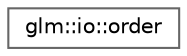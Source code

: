 digraph "Graphical Class Hierarchy"
{
 // LATEX_PDF_SIZE
  bgcolor="transparent";
  edge [fontname=Helvetica,fontsize=10,labelfontname=Helvetica,labelfontsize=10];
  node [fontname=Helvetica,fontsize=10,shape=box,height=0.2,width=0.4];
  rankdir="LR";
  Node0 [id="Node000000",label="glm::io::order",height=0.2,width=0.4,color="grey40", fillcolor="white", style="filled",URL="$structglm_1_1io_1_1order.html",tooltip=" "];
}
